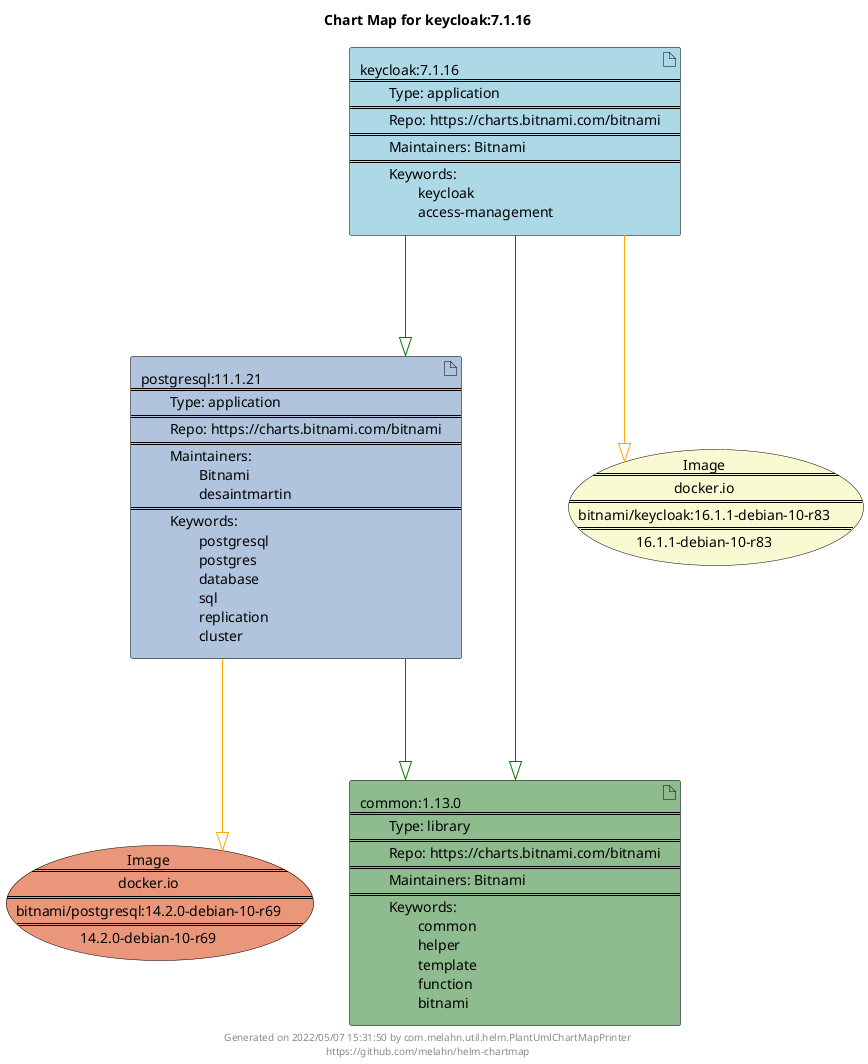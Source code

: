 @startuml
skinparam linetype ortho
skinparam backgroundColor white
skinparam usecaseBorderColor black
skinparam usecaseArrowColor LightSlateGray
skinparam artifactBorderColor black
skinparam artifactArrowColor LightSlateGray

title Chart Map for keycloak:7.1.16

'There are 3 referenced Helm Charts
artifact "postgresql:11.1.21\n====\n\tType: application\n====\n\tRepo: https://charts.bitnami.com/bitnami\n====\n\tMaintainers: \n\t\tBitnami\n\t\tdesaintmartin\n====\n\tKeywords: \n\t\tpostgresql\n\t\tpostgres\n\t\tdatabase\n\t\tsql\n\t\treplication\n\t\tcluster" as postgresql_11_1_21 #LightSteelBlue
artifact "common:1.13.0\n====\n\tType: library\n====\n\tRepo: https://charts.bitnami.com/bitnami\n====\n\tMaintainers: Bitnami\n====\n\tKeywords: \n\t\tcommon\n\t\thelper\n\t\ttemplate\n\t\tfunction\n\t\tbitnami" as common_1_13_0 #DarkSeaGreen
artifact "keycloak:7.1.16\n====\n\tType: application\n====\n\tRepo: https://charts.bitnami.com/bitnami\n====\n\tMaintainers: Bitnami\n====\n\tKeywords: \n\t\tkeycloak\n\t\taccess-management" as keycloak_7_1_16 #LightBlue

'There are 2 referenced Docker Images
usecase "Image\n====\ndocker.io\n====\nbitnami/postgresql:14.2.0-debian-10-r69\n====\n14.2.0-debian-10-r69" as docker_io_bitnami_postgresql_14_2_0_debian_10_r69 #DarkSalmon
usecase "Image\n====\ndocker.io\n====\nbitnami/keycloak:16.1.1-debian-10-r83\n====\n16.1.1-debian-10-r83" as docker_io_bitnami_keycloak_16_1_1_debian_10_r83 #LightGoldenRodYellow

'Chart Dependencies
keycloak_7_1_16--[#green]-|>common_1_13_0
keycloak_7_1_16--[#green]-|>postgresql_11_1_21
postgresql_11_1_21--[#green]-|>common_1_13_0
postgresql_11_1_21--[#orange]-|>docker_io_bitnami_postgresql_14_2_0_debian_10_r69
keycloak_7_1_16--[#orange]-|>docker_io_bitnami_keycloak_16_1_1_debian_10_r83

center footer Generated on 2022/05/07 15:31:50 by com.melahn.util.helm.PlantUmlChartMapPrinter\nhttps://github.com/melahn/helm-chartmap
@enduml
